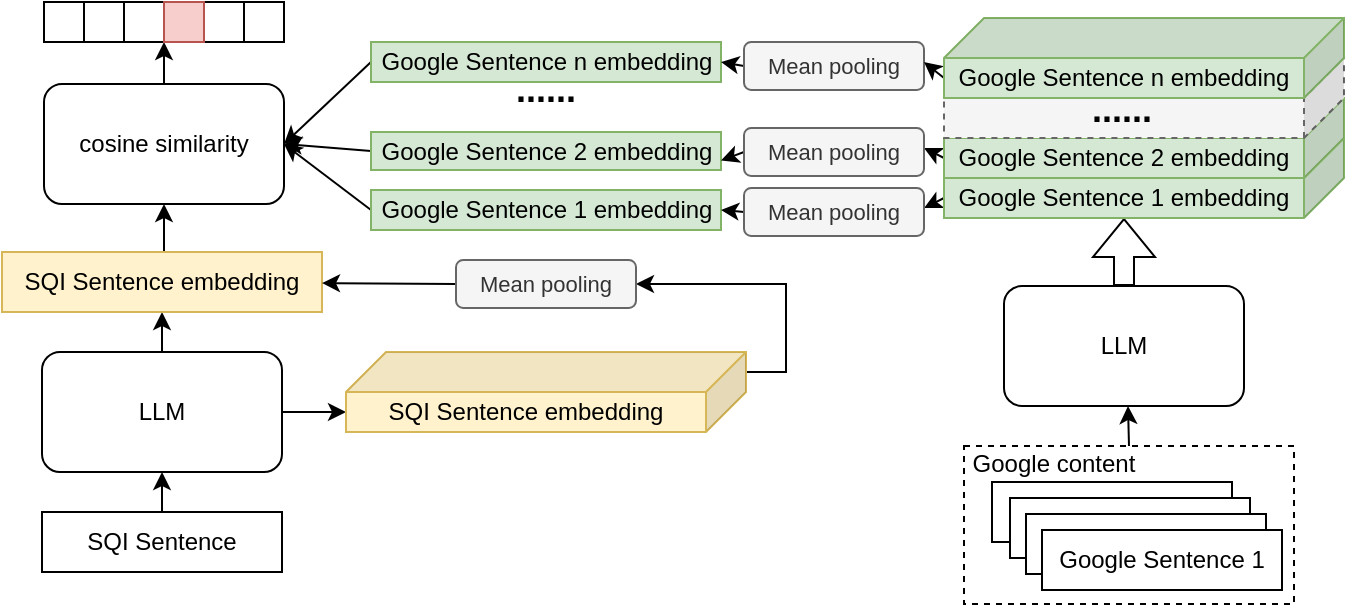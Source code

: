 <mxfile version="21.0.6" type="github">
  <diagram name="第 1 页" id="FEuRACgL2pKALcRmDjZ7">
    <mxGraphModel dx="714" dy="443" grid="1" gridSize="10" guides="1" tooltips="1" connect="1" arrows="1" fold="1" page="1" pageScale="1" pageWidth="1654" pageHeight="2336" math="0" shadow="0">
      <root>
        <mxCell id="0" />
        <mxCell id="1" parent="0" />
        <mxCell id="nQ9MW_NBhD44i3uCBolD-10" value="" style="rounded=0;whiteSpace=wrap;html=1;fillColor=none;dashed=1;" vertex="1" parent="1">
          <mxGeometry x="510" y="302" width="165" height="79" as="geometry" />
        </mxCell>
        <mxCell id="nQ9MW_NBhD44i3uCBolD-11" style="edgeStyle=orthogonalEdgeStyle;rounded=0;orthogonalLoop=1;jettySize=auto;html=1;exitX=0.5;exitY=0;exitDx=0;exitDy=0;entryX=0.5;entryY=1;entryDx=0;entryDy=0;" edge="1" parent="1" source="nQ9MW_NBhD44i3uCBolD-1" target="nQ9MW_NBhD44i3uCBolD-2">
          <mxGeometry relative="1" as="geometry" />
        </mxCell>
        <mxCell id="nQ9MW_NBhD44i3uCBolD-1" value="SQI Sentence" style="rounded=0;whiteSpace=wrap;html=1;" vertex="1" parent="1">
          <mxGeometry x="49" y="335" width="120" height="30" as="geometry" />
        </mxCell>
        <mxCell id="nQ9MW_NBhD44i3uCBolD-25" style="edgeStyle=orthogonalEdgeStyle;rounded=0;orthogonalLoop=1;jettySize=auto;html=1;exitX=0.5;exitY=0;exitDx=0;exitDy=0;entryX=0.5;entryY=1;entryDx=0;entryDy=0;" edge="1" parent="1" source="nQ9MW_NBhD44i3uCBolD-2" target="nQ9MW_NBhD44i3uCBolD-12">
          <mxGeometry relative="1" as="geometry" />
        </mxCell>
        <mxCell id="nQ9MW_NBhD44i3uCBolD-53" style="rounded=0;orthogonalLoop=1;jettySize=auto;html=1;exitX=1;exitY=0.5;exitDx=0;exitDy=0;entryX=0;entryY=0;entryDx=200;entryDy=30;entryPerimeter=0;" edge="1" parent="1" source="nQ9MW_NBhD44i3uCBolD-2" target="nQ9MW_NBhD44i3uCBolD-51">
          <mxGeometry relative="1" as="geometry" />
        </mxCell>
        <mxCell id="nQ9MW_NBhD44i3uCBolD-2" value="LLM" style="rounded=1;whiteSpace=wrap;html=1;" vertex="1" parent="1">
          <mxGeometry x="49" y="255" width="120" height="60" as="geometry" />
        </mxCell>
        <mxCell id="nQ9MW_NBhD44i3uCBolD-3" value="Google Sentence n" style="rounded=0;whiteSpace=wrap;html=1;" vertex="1" parent="1">
          <mxGeometry x="524" y="320" width="120" height="30" as="geometry" />
        </mxCell>
        <mxCell id="nQ9MW_NBhD44i3uCBolD-4" value="LLM" style="rounded=1;whiteSpace=wrap;html=1;" vertex="1" parent="1">
          <mxGeometry x="530" y="222" width="120" height="60" as="geometry" />
        </mxCell>
        <mxCell id="nQ9MW_NBhD44i3uCBolD-5" value="Google Sentence 2" style="rounded=0;whiteSpace=wrap;html=1;" vertex="1" parent="1">
          <mxGeometry x="533" y="328" width="120" height="30" as="geometry" />
        </mxCell>
        <mxCell id="nQ9MW_NBhD44i3uCBolD-8" value="Google Sentence 2" style="rounded=0;whiteSpace=wrap;html=1;" vertex="1" parent="1">
          <mxGeometry x="541" y="336" width="120" height="30" as="geometry" />
        </mxCell>
        <mxCell id="nQ9MW_NBhD44i3uCBolD-6" value="Google Sentence 1" style="rounded=0;whiteSpace=wrap;html=1;" vertex="1" parent="1">
          <mxGeometry x="549" y="344" width="120" height="30" as="geometry" />
        </mxCell>
        <mxCell id="nQ9MW_NBhD44i3uCBolD-13" style="edgeStyle=orthogonalEdgeStyle;rounded=0;orthogonalLoop=1;jettySize=auto;html=1;exitX=0.5;exitY=0;exitDx=0;exitDy=0;entryX=0.5;entryY=1;entryDx=0;entryDy=0;" edge="1" parent="1" source="nQ9MW_NBhD44i3uCBolD-10">
          <mxGeometry relative="1" as="geometry">
            <mxPoint x="592" y="282" as="targetPoint" />
          </mxGeometry>
        </mxCell>
        <mxCell id="nQ9MW_NBhD44i3uCBolD-23" style="edgeStyle=orthogonalEdgeStyle;rounded=0;orthogonalLoop=1;jettySize=auto;html=1;exitX=0.5;exitY=0;exitDx=0;exitDy=0;entryX=0.5;entryY=1;entryDx=0;entryDy=0;" edge="1" parent="1" source="nQ9MW_NBhD44i3uCBolD-12" target="nQ9MW_NBhD44i3uCBolD-18">
          <mxGeometry relative="1" as="geometry" />
        </mxCell>
        <mxCell id="nQ9MW_NBhD44i3uCBolD-12" value="SQI Sentence embedding" style="rounded=0;whiteSpace=wrap;html=1;fillColor=#fff2cc;strokeColor=#d6b656;" vertex="1" parent="1">
          <mxGeometry x="29" y="205" width="160" height="30" as="geometry" />
        </mxCell>
        <mxCell id="nQ9MW_NBhD44i3uCBolD-19" style="rounded=0;orthogonalLoop=1;jettySize=auto;html=1;exitX=0;exitY=0.5;exitDx=0;exitDy=0;entryX=1;entryY=0.5;entryDx=0;entryDy=0;" edge="1" parent="1" source="nQ9MW_NBhD44i3uCBolD-14" target="nQ9MW_NBhD44i3uCBolD-18">
          <mxGeometry relative="1" as="geometry" />
        </mxCell>
        <mxCell id="nQ9MW_NBhD44i3uCBolD-14" value="Google Sentence 1 embedding" style="rounded=0;whiteSpace=wrap;html=1;fillColor=#d5e8d4;strokeColor=#82b366;" vertex="1" parent="1">
          <mxGeometry x="213.5" y="174" width="175" height="20" as="geometry" />
        </mxCell>
        <mxCell id="nQ9MW_NBhD44i3uCBolD-20" style="rounded=0;orthogonalLoop=1;jettySize=auto;html=1;exitX=0;exitY=0.5;exitDx=0;exitDy=0;entryX=1;entryY=0.5;entryDx=0;entryDy=0;" edge="1" parent="1" source="nQ9MW_NBhD44i3uCBolD-15" target="nQ9MW_NBhD44i3uCBolD-18">
          <mxGeometry relative="1" as="geometry">
            <mxPoint x="360.0" y="140" as="targetPoint" />
          </mxGeometry>
        </mxCell>
        <mxCell id="nQ9MW_NBhD44i3uCBolD-15" value="Google Sentence 2 embedding" style="rounded=0;whiteSpace=wrap;html=1;fillColor=#d5e8d4;strokeColor=#82b366;" vertex="1" parent="1">
          <mxGeometry x="213.5" y="145" width="175" height="19" as="geometry" />
        </mxCell>
        <mxCell id="nQ9MW_NBhD44i3uCBolD-21" style="rounded=0;orthogonalLoop=1;jettySize=auto;html=1;exitX=0;exitY=0.5;exitDx=0;exitDy=0;entryX=1;entryY=0.5;entryDx=0;entryDy=0;" edge="1" parent="1" source="nQ9MW_NBhD44i3uCBolD-16" target="nQ9MW_NBhD44i3uCBolD-18">
          <mxGeometry relative="1" as="geometry">
            <mxPoint x="360.0" y="140" as="targetPoint" />
          </mxGeometry>
        </mxCell>
        <mxCell id="nQ9MW_NBhD44i3uCBolD-16" value="Google Sentence n embedding" style="rounded=0;whiteSpace=wrap;html=1;fillColor=#d5e8d4;strokeColor=#82b366;" vertex="1" parent="1">
          <mxGeometry x="213.5" y="100" width="175" height="20" as="geometry" />
        </mxCell>
        <mxCell id="nQ9MW_NBhD44i3uCBolD-47" style="edgeStyle=orthogonalEdgeStyle;rounded=0;orthogonalLoop=1;jettySize=auto;html=1;exitX=0.5;exitY=0;exitDx=0;exitDy=0;entryX=0;entryY=1;entryDx=0;entryDy=0;" edge="1" parent="1" source="nQ9MW_NBhD44i3uCBolD-18" target="nQ9MW_NBhD44i3uCBolD-44">
          <mxGeometry relative="1" as="geometry" />
        </mxCell>
        <mxCell id="nQ9MW_NBhD44i3uCBolD-18" value="cosine similarity" style="rounded=1;whiteSpace=wrap;html=1;" vertex="1" parent="1">
          <mxGeometry x="50" y="121" width="120" height="60" as="geometry" />
        </mxCell>
        <mxCell id="nQ9MW_NBhD44i3uCBolD-22" value="" style="shape=flexArrow;endArrow=classic;html=1;rounded=0;exitX=0.5;exitY=0;exitDx=0;exitDy=0;entryX=0;entryY=0;entryDx=110;entryDy=40;entryPerimeter=0;" edge="1" parent="1" source="nQ9MW_NBhD44i3uCBolD-4" target="nQ9MW_NBhD44i3uCBolD-26">
          <mxGeometry width="50" height="50" relative="1" as="geometry">
            <mxPoint x="539" y="238" as="sourcePoint" />
            <mxPoint x="589" y="188" as="targetPoint" />
          </mxGeometry>
        </mxCell>
        <mxCell id="nQ9MW_NBhD44i3uCBolD-32" style="rounded=0;orthogonalLoop=1;jettySize=auto;html=1;exitX=0.5;exitY=1;exitDx=0;exitDy=0;entryX=1;entryY=0.5;entryDx=0;entryDy=0;" edge="1" parent="1" source="nQ9MW_NBhD44i3uCBolD-24" target="nQ9MW_NBhD44i3uCBolD-16">
          <mxGeometry relative="1" as="geometry" />
        </mxCell>
        <mxCell id="nQ9MW_NBhD44i3uCBolD-24" value="&lt;font style=&quot;font-size: 11px;&quot;&gt;&lt;font style=&quot;font-size: 11px;&quot;&gt;Mean &lt;/font&gt;&lt;font style=&quot;font-size: 11px;&quot;&gt;pooling&lt;/font&gt;&lt;/font&gt;" style="rounded=1;whiteSpace=wrap;html=1;direction=south;fillColor=#f5f5f5;fontColor=#333333;strokeColor=#666666;" vertex="1" parent="1">
          <mxGeometry x="400" y="100" width="90" height="24" as="geometry" />
        </mxCell>
        <mxCell id="nQ9MW_NBhD44i3uCBolD-37" style="rounded=0;orthogonalLoop=1;jettySize=auto;html=1;exitX=0;exitY=0;exitDx=200;exitDy=30;exitPerimeter=0;entryX=0.5;entryY=0;entryDx=0;entryDy=0;" edge="1" parent="1" source="nQ9MW_NBhD44i3uCBolD-26">
          <mxGeometry relative="1" as="geometry">
            <mxPoint x="490" y="183" as="targetPoint" />
          </mxGeometry>
        </mxCell>
        <mxCell id="nQ9MW_NBhD44i3uCBolD-26" value="Google Sentence 1 embedding" style="shape=cube;whiteSpace=wrap;html=1;boundedLbl=1;backgroundOutline=1;darkOpacity=0.05;darkOpacity2=0.1;flipH=1;fillColor=#d5e8d4;strokeColor=#82b366;" vertex="1" parent="1">
          <mxGeometry x="500" y="148" width="200" height="40" as="geometry" />
        </mxCell>
        <mxCell id="nQ9MW_NBhD44i3uCBolD-34" style="rounded=0;orthogonalLoop=1;jettySize=auto;html=1;exitX=0;exitY=0;exitDx=200;exitDy=30;exitPerimeter=0;entryX=0.5;entryY=0;entryDx=0;entryDy=0;" edge="1" parent="1" source="nQ9MW_NBhD44i3uCBolD-27">
          <mxGeometry relative="1" as="geometry">
            <mxPoint x="490" y="153" as="targetPoint" />
          </mxGeometry>
        </mxCell>
        <mxCell id="nQ9MW_NBhD44i3uCBolD-27" value="Google Sentence 2 embedding" style="shape=cube;whiteSpace=wrap;html=1;boundedLbl=1;backgroundOutline=1;darkOpacity=0.05;darkOpacity2=0.1;flipH=1;fillColor=#d5e8d4;strokeColor=#82b366;" vertex="1" parent="1">
          <mxGeometry x="500" y="128" width="200" height="40" as="geometry" />
        </mxCell>
        <mxCell id="nQ9MW_NBhD44i3uCBolD-28" value="" style="shape=cube;whiteSpace=wrap;html=1;boundedLbl=1;backgroundOutline=1;darkOpacity=0.05;darkOpacity2=0.1;flipH=1;fillColor=#f5f5f5;strokeColor=#666666;fontColor=#333333;dashed=1;" vertex="1" parent="1">
          <mxGeometry x="500" y="108" width="200" height="40" as="geometry" />
        </mxCell>
        <mxCell id="nQ9MW_NBhD44i3uCBolD-31" style="rounded=0;orthogonalLoop=1;jettySize=auto;html=1;exitX=0;exitY=0;exitDx=200;exitDy=30;exitPerimeter=0;entryX=0.5;entryY=0;entryDx=0;entryDy=0;strokeWidth=1;targetPerimeterSpacing=0;" edge="1" parent="1" source="nQ9MW_NBhD44i3uCBolD-29">
          <mxGeometry relative="1" as="geometry">
            <mxPoint x="490" y="110" as="targetPoint" />
          </mxGeometry>
        </mxCell>
        <mxCell id="nQ9MW_NBhD44i3uCBolD-29" value="Google Sentence n embedding" style="shape=cube;whiteSpace=wrap;html=1;boundedLbl=1;backgroundOutline=1;darkOpacity=0.05;darkOpacity2=0.1;flipH=1;fillColor=#d5e8d4;strokeColor=#82b366;" vertex="1" parent="1">
          <mxGeometry x="500" y="88" width="200" height="40" as="geometry" />
        </mxCell>
        <mxCell id="nQ9MW_NBhD44i3uCBolD-17" value="&lt;p style=&quot;line-height: 40%;&quot;&gt;&lt;span style=&quot;font-size: 18px;&quot;&gt;&lt;b&gt;......&lt;/b&gt;&lt;/span&gt;&lt;/p&gt;" style="text;strokeColor=none;align=center;fillColor=none;html=1;verticalAlign=middle;whiteSpace=wrap;rounded=0;" vertex="1" parent="1">
          <mxGeometry x="559" y="120" width="60" height="30" as="geometry" />
        </mxCell>
        <mxCell id="nQ9MW_NBhD44i3uCBolD-30" value="&lt;p style=&quot;line-height: 40%;&quot;&gt;&lt;span style=&quot;font-size: 18px;&quot;&gt;&lt;b&gt;......&lt;/b&gt;&lt;/span&gt;&lt;/p&gt;" style="text;strokeColor=none;align=center;fillColor=none;html=1;verticalAlign=middle;whiteSpace=wrap;rounded=0;" vertex="1" parent="1">
          <mxGeometry x="271" y="110" width="60" height="30" as="geometry" />
        </mxCell>
        <mxCell id="nQ9MW_NBhD44i3uCBolD-35" style="rounded=0;orthogonalLoop=1;jettySize=auto;html=1;exitX=0.5;exitY=1;exitDx=0;exitDy=0;entryX=1;entryY=0.75;entryDx=0;entryDy=0;" edge="1" parent="1" source="nQ9MW_NBhD44i3uCBolD-33" target="nQ9MW_NBhD44i3uCBolD-15">
          <mxGeometry relative="1" as="geometry" />
        </mxCell>
        <mxCell id="nQ9MW_NBhD44i3uCBolD-33" value="&lt;font style=&quot;font-size: 11px;&quot;&gt;&lt;font style=&quot;font-size: 11px;&quot;&gt;Mean &lt;/font&gt;&lt;font style=&quot;font-size: 11px;&quot;&gt;pooling&lt;/font&gt;&lt;/font&gt;" style="rounded=1;whiteSpace=wrap;html=1;direction=south;fillColor=#f5f5f5;fontColor=#333333;strokeColor=#666666;" vertex="1" parent="1">
          <mxGeometry x="400" y="143" width="90" height="24" as="geometry" />
        </mxCell>
        <mxCell id="nQ9MW_NBhD44i3uCBolD-38" style="rounded=0;orthogonalLoop=1;jettySize=auto;html=1;exitX=0.5;exitY=1;exitDx=0;exitDy=0;entryX=1;entryY=0.5;entryDx=0;entryDy=0;" edge="1" parent="1" source="nQ9MW_NBhD44i3uCBolD-36" target="nQ9MW_NBhD44i3uCBolD-14">
          <mxGeometry relative="1" as="geometry" />
        </mxCell>
        <mxCell id="nQ9MW_NBhD44i3uCBolD-36" value="&lt;font style=&quot;font-size: 11px;&quot;&gt;&lt;font style=&quot;font-size: 11px;&quot;&gt;Mean &lt;/font&gt;&lt;font style=&quot;font-size: 11px;&quot;&gt;pooling&lt;/font&gt;&lt;/font&gt;" style="rounded=1;whiteSpace=wrap;html=1;direction=south;fillColor=#f5f5f5;fontColor=#333333;strokeColor=#666666;" vertex="1" parent="1">
          <mxGeometry x="400" y="173" width="90" height="24" as="geometry" />
        </mxCell>
        <mxCell id="nQ9MW_NBhD44i3uCBolD-46" value="" style="group;fillColor=#f8cecc;strokeColor=#b85450;container=0;" vertex="1" connectable="0" parent="1">
          <mxGeometry x="50" y="80" width="120" height="20" as="geometry" />
        </mxCell>
        <mxCell id="nQ9MW_NBhD44i3uCBolD-39" value="" style="whiteSpace=wrap;html=1;aspect=fixed;" vertex="1" parent="1">
          <mxGeometry x="50" y="80" width="20" height="20" as="geometry" />
        </mxCell>
        <mxCell id="nQ9MW_NBhD44i3uCBolD-40" value="" style="whiteSpace=wrap;html=1;aspect=fixed;" vertex="1" parent="1">
          <mxGeometry x="70" y="80" width="20" height="20" as="geometry" />
        </mxCell>
        <mxCell id="nQ9MW_NBhD44i3uCBolD-41" value="" style="whiteSpace=wrap;html=1;aspect=fixed;" vertex="1" parent="1">
          <mxGeometry x="90" y="80" width="20" height="20" as="geometry" />
        </mxCell>
        <mxCell id="nQ9MW_NBhD44i3uCBolD-42" value="" style="whiteSpace=wrap;html=1;aspect=fixed;" vertex="1" parent="1">
          <mxGeometry x="130" y="80" width="20" height="20" as="geometry" />
        </mxCell>
        <mxCell id="nQ9MW_NBhD44i3uCBolD-44" value="" style="whiteSpace=wrap;html=1;aspect=fixed;fillColor=#f8cecc;strokeColor=#b85450;" vertex="1" parent="1">
          <mxGeometry x="110" y="80" width="20" height="20" as="geometry" />
        </mxCell>
        <mxCell id="nQ9MW_NBhD44i3uCBolD-45" value="" style="whiteSpace=wrap;html=1;aspect=fixed;" vertex="1" parent="1">
          <mxGeometry x="150" y="80" width="20" height="20" as="geometry" />
        </mxCell>
        <mxCell id="nQ9MW_NBhD44i3uCBolD-50" value="Google content" style="text;strokeColor=none;align=center;fillColor=none;html=1;verticalAlign=middle;whiteSpace=wrap;rounded=0;" vertex="1" parent="1">
          <mxGeometry x="510" y="296" width="90" height="30" as="geometry" />
        </mxCell>
        <mxCell id="nQ9MW_NBhD44i3uCBolD-54" style="edgeStyle=orthogonalEdgeStyle;rounded=0;orthogonalLoop=1;jettySize=auto;html=1;exitX=0;exitY=0;exitDx=0;exitDy=10;exitPerimeter=0;entryX=0.5;entryY=0;entryDx=0;entryDy=0;" edge="1" parent="1" source="nQ9MW_NBhD44i3uCBolD-51" target="nQ9MW_NBhD44i3uCBolD-52">
          <mxGeometry relative="1" as="geometry" />
        </mxCell>
        <mxCell id="nQ9MW_NBhD44i3uCBolD-51" value="SQI Sentence embedding" style="shape=cube;whiteSpace=wrap;html=1;boundedLbl=1;backgroundOutline=1;darkOpacity=0.05;darkOpacity2=0.1;flipH=1;fillColor=#fff2cc;strokeColor=#d6b656;" vertex="1" parent="1">
          <mxGeometry x="201" y="255" width="200" height="40" as="geometry" />
        </mxCell>
        <mxCell id="nQ9MW_NBhD44i3uCBolD-55" style="rounded=0;orthogonalLoop=1;jettySize=auto;html=1;exitX=0.5;exitY=1;exitDx=0;exitDy=0;" edge="1" parent="1" source="nQ9MW_NBhD44i3uCBolD-52" target="nQ9MW_NBhD44i3uCBolD-12">
          <mxGeometry relative="1" as="geometry" />
        </mxCell>
        <mxCell id="nQ9MW_NBhD44i3uCBolD-52" value="&lt;font style=&quot;font-size: 11px;&quot;&gt;&lt;font style=&quot;font-size: 11px;&quot;&gt;Mean &lt;/font&gt;&lt;font style=&quot;font-size: 11px;&quot;&gt;pooling&lt;/font&gt;&lt;/font&gt;" style="rounded=1;whiteSpace=wrap;html=1;direction=south;fillColor=#f5f5f5;fontColor=#333333;strokeColor=#666666;" vertex="1" parent="1">
          <mxGeometry x="256" y="209" width="90" height="24" as="geometry" />
        </mxCell>
      </root>
    </mxGraphModel>
  </diagram>
</mxfile>
